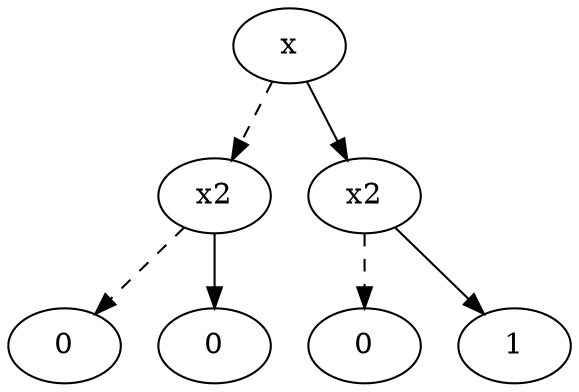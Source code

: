 digraph{
    graph [margin=0];
    l1 [label = "0"]
    l2 [label = "0"]
    l3 [label = "0"]
    l4 [label = "1"]
    y1 [label = "x2"]
    y2 [label = "x2"]
    x [label = x]
    
    x -> y1[style = dashed]
    x -> y2 
    y1 -> l1[style = dashed]
    y1 -> l2  
    y2 -> l3[style = dashed]
    y2 -> l4 
}
